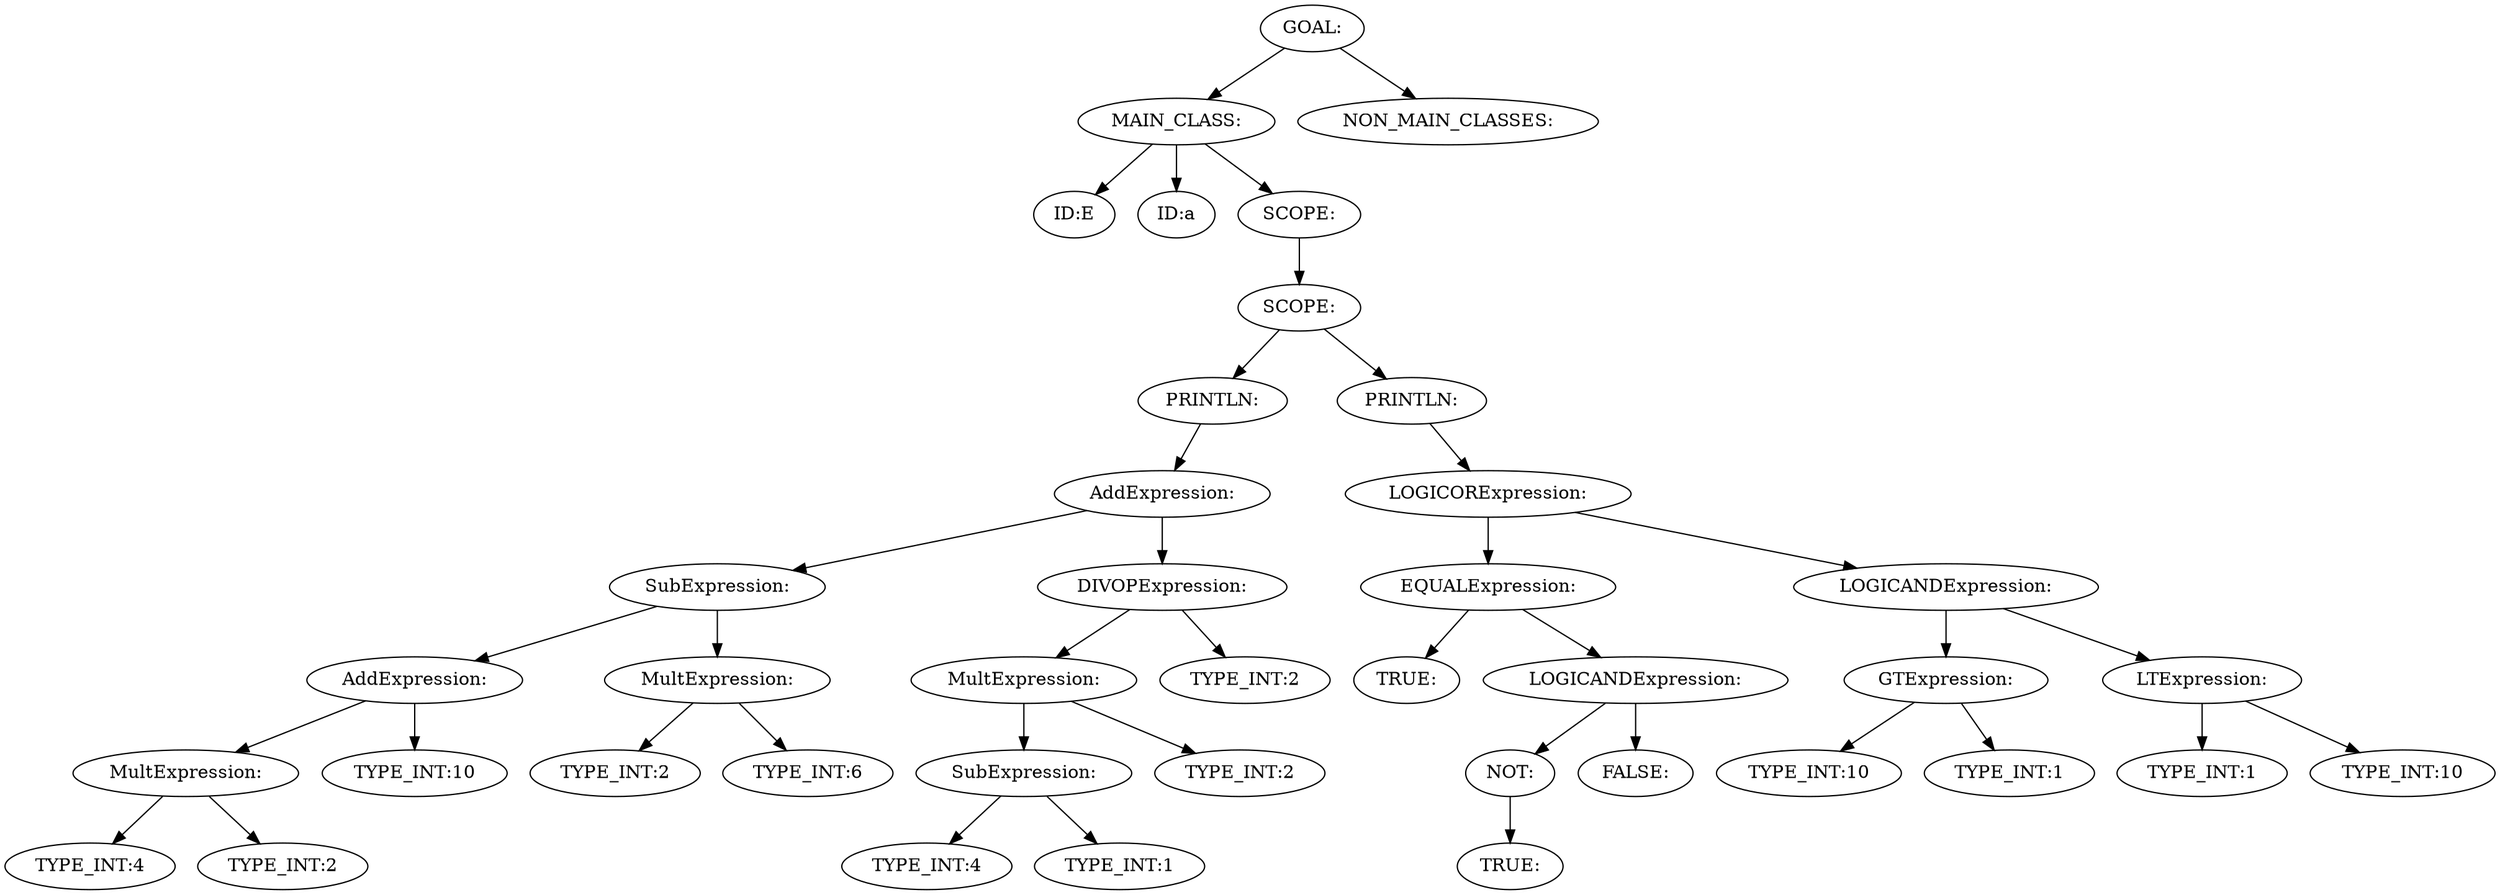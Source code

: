 digraph {
n0 [label="GOAL:"];
n1 [label="MAIN_CLASS:"];
n2 [label="ID:E"];
n1 -> n2
n3 [label="ID:a"];
n1 -> n3
n4 [label="SCOPE:"];
n5 [label="SCOPE:"];
n6 [label="PRINTLN:"];
n7 [label="AddExpression:"];
n8 [label="SubExpression:"];
n9 [label="AddExpression:"];
n10 [label="MultExpression:"];
n11 [label="TYPE_INT:4"];
n10 -> n11
n12 [label="TYPE_INT:2"];
n10 -> n12
n9 -> n10
n13 [label="TYPE_INT:10"];
n9 -> n13
n8 -> n9
n14 [label="MultExpression:"];
n15 [label="TYPE_INT:2"];
n14 -> n15
n16 [label="TYPE_INT:6"];
n14 -> n16
n8 -> n14
n7 -> n8
n17 [label="DIVOPExpression:"];
n18 [label="MultExpression:"];
n19 [label="SubExpression:"];
n20 [label="TYPE_INT:4"];
n19 -> n20
n21 [label="TYPE_INT:1"];
n19 -> n21
n18 -> n19
n22 [label="TYPE_INT:2"];
n18 -> n22
n17 -> n18
n23 [label="TYPE_INT:2"];
n17 -> n23
n7 -> n17
n6 -> n7
n5 -> n6
n24 [label="PRINTLN:"];
n25 [label="LOGICORExpression:"];
n26 [label="EQUALExpression:"];
n27 [label="TRUE:"];
n26 -> n27
n28 [label="LOGICANDExpression:"];
n29 [label="NOT:"];
n30 [label="TRUE:"];
n29 -> n30
n28 -> n29
n31 [label="FALSE:"];
n28 -> n31
n26 -> n28
n25 -> n26
n32 [label="LOGICANDExpression:"];
n33 [label="GTExpression:"];
n34 [label="TYPE_INT:10"];
n33 -> n34
n35 [label="TYPE_INT:1"];
n33 -> n35
n32 -> n33
n36 [label="LTExpression:"];
n37 [label="TYPE_INT:1"];
n36 -> n37
n38 [label="TYPE_INT:10"];
n36 -> n38
n32 -> n36
n25 -> n32
n24 -> n25
n5 -> n24
n4 -> n5
n1 -> n4
n0 -> n1
n39 [label="NON_MAIN_CLASSES:"];
n0 -> n39
}
